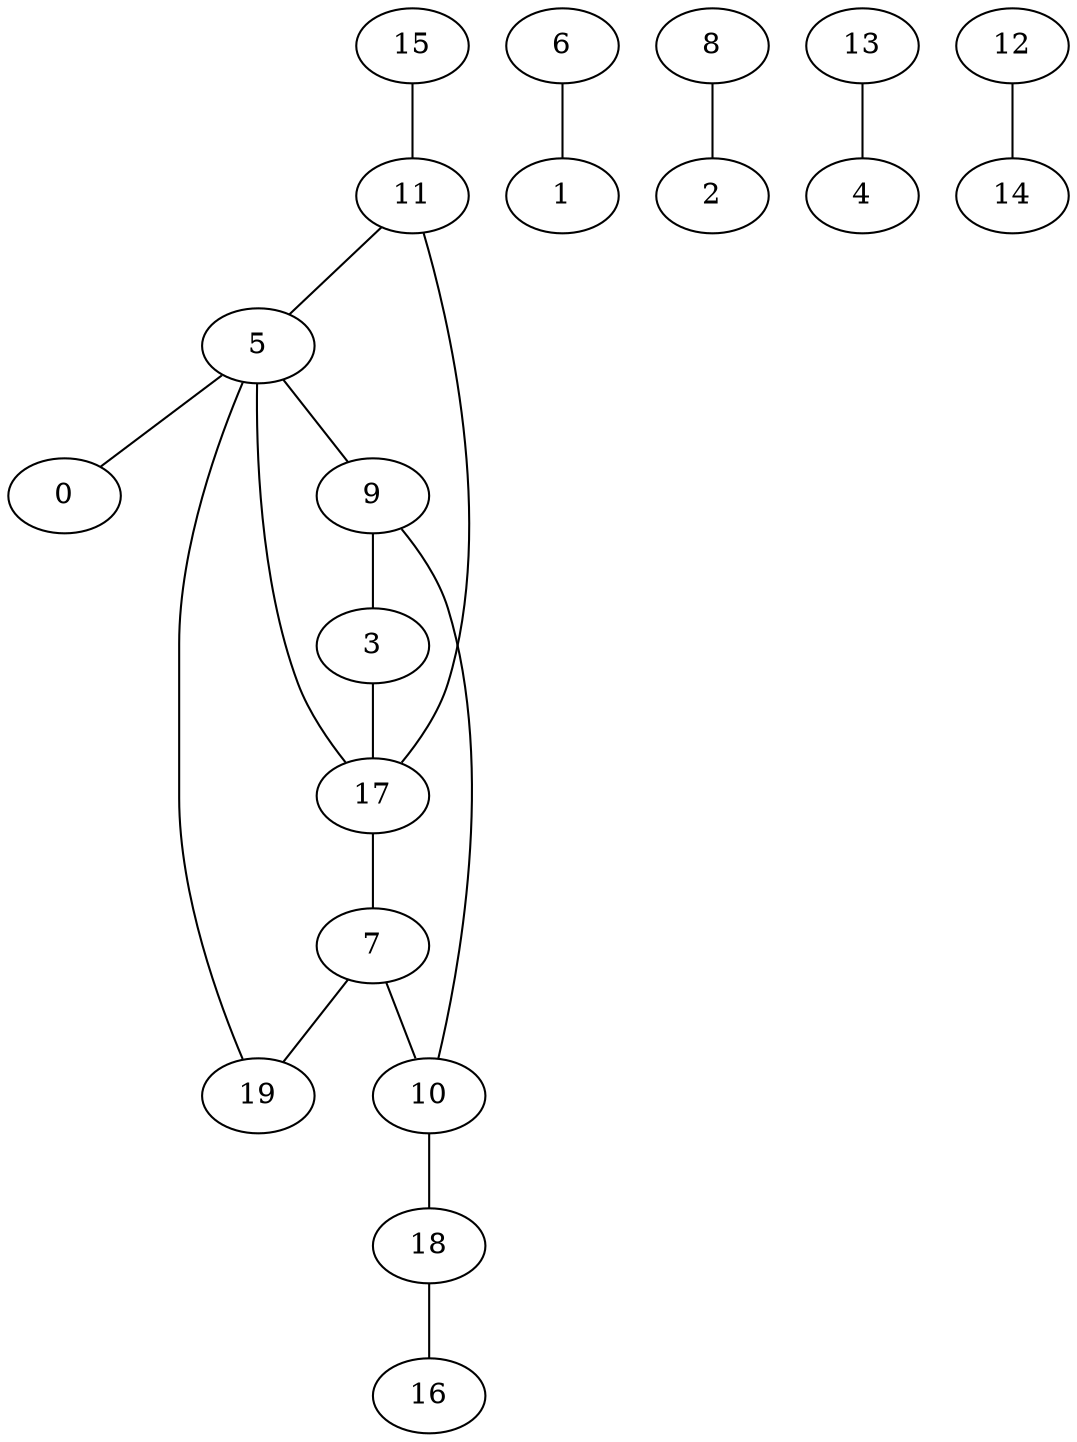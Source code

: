 graph G {
0;
1;
2;
3;
4;
5;
6;
7;
8;
9;
10;
11;
12;
13;
14;
15;
16;
17;
18;
19;
3--17 ;
5--9 ;
5--0 ;
6--1 ;
7--19 ;
7--10 ;
8--2 ;
9--3 ;
10--9 ;
10--18 ;
11--17 ;
11--5 ;
12--14 ;
13--4 ;
15--11 ;
17--5 ;
17--7 ;
18--16 ;
19--5 ;
}
